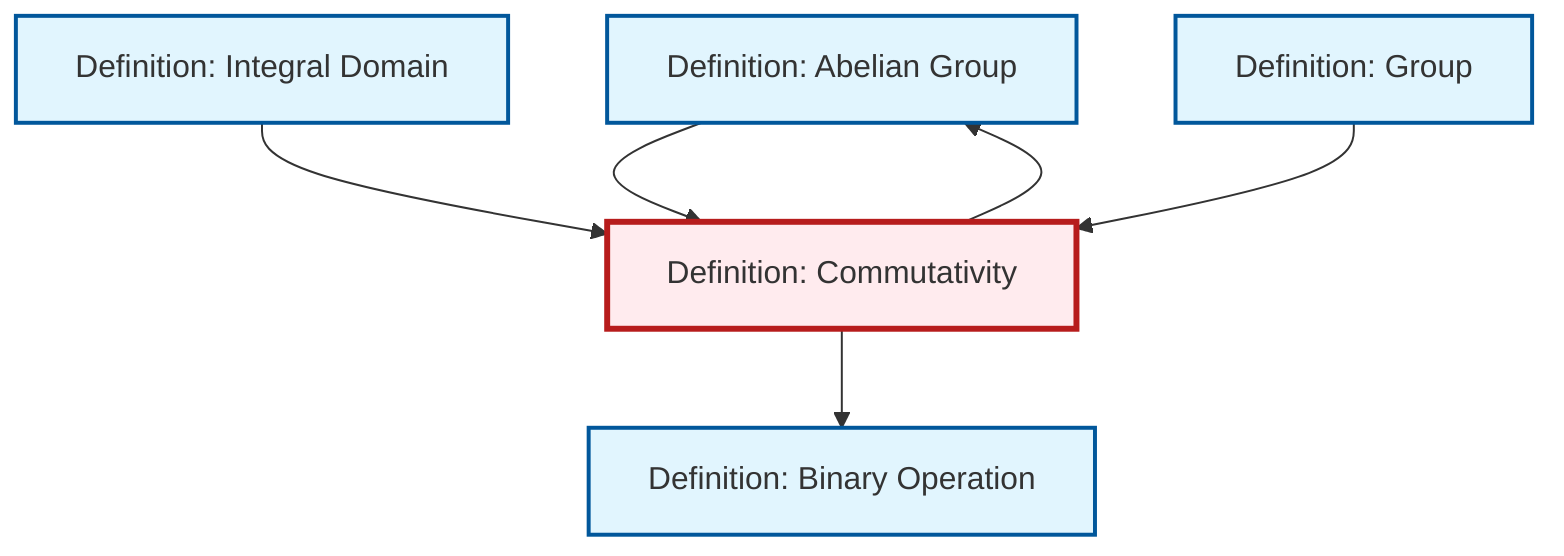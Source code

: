 graph TD
    classDef definition fill:#e1f5fe,stroke:#01579b,stroke-width:2px
    classDef theorem fill:#f3e5f5,stroke:#4a148c,stroke-width:2px
    classDef axiom fill:#fff3e0,stroke:#e65100,stroke-width:2px
    classDef example fill:#e8f5e9,stroke:#1b5e20,stroke-width:2px
    classDef current fill:#ffebee,stroke:#b71c1c,stroke-width:3px
    def-abelian-group["Definition: Abelian Group"]:::definition
    def-group["Definition: Group"]:::definition
    def-binary-operation["Definition: Binary Operation"]:::definition
    def-commutativity["Definition: Commutativity"]:::definition
    def-integral-domain["Definition: Integral Domain"]:::definition
    def-commutativity --> def-binary-operation
    def-integral-domain --> def-commutativity
    def-abelian-group --> def-commutativity
    def-commutativity --> def-abelian-group
    def-group --> def-commutativity
    class def-commutativity current